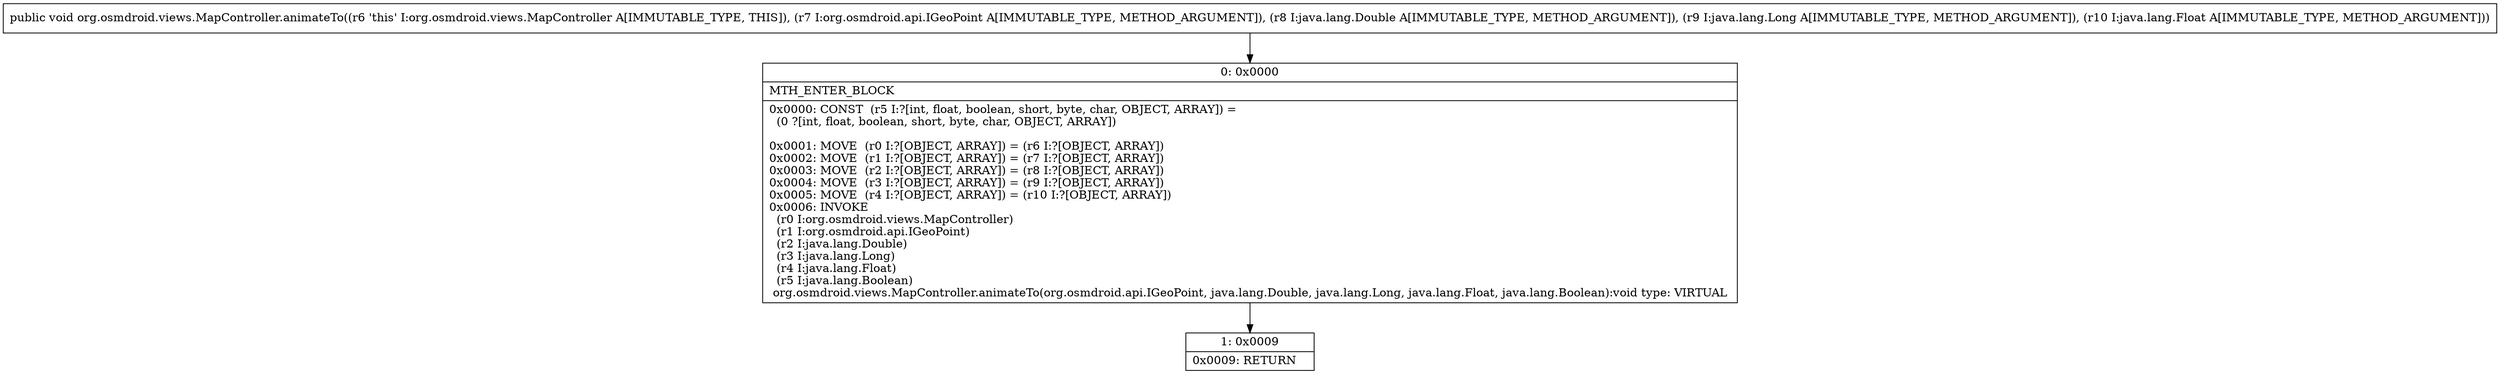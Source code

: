 digraph "CFG fororg.osmdroid.views.MapController.animateTo(Lorg\/osmdroid\/api\/IGeoPoint;Ljava\/lang\/Double;Ljava\/lang\/Long;Ljava\/lang\/Float;)V" {
Node_0 [shape=record,label="{0\:\ 0x0000|MTH_ENTER_BLOCK\l|0x0000: CONST  (r5 I:?[int, float, boolean, short, byte, char, OBJECT, ARRAY]) = \l  (0 ?[int, float, boolean, short, byte, char, OBJECT, ARRAY])\l \l0x0001: MOVE  (r0 I:?[OBJECT, ARRAY]) = (r6 I:?[OBJECT, ARRAY]) \l0x0002: MOVE  (r1 I:?[OBJECT, ARRAY]) = (r7 I:?[OBJECT, ARRAY]) \l0x0003: MOVE  (r2 I:?[OBJECT, ARRAY]) = (r8 I:?[OBJECT, ARRAY]) \l0x0004: MOVE  (r3 I:?[OBJECT, ARRAY]) = (r9 I:?[OBJECT, ARRAY]) \l0x0005: MOVE  (r4 I:?[OBJECT, ARRAY]) = (r10 I:?[OBJECT, ARRAY]) \l0x0006: INVOKE  \l  (r0 I:org.osmdroid.views.MapController)\l  (r1 I:org.osmdroid.api.IGeoPoint)\l  (r2 I:java.lang.Double)\l  (r3 I:java.lang.Long)\l  (r4 I:java.lang.Float)\l  (r5 I:java.lang.Boolean)\l org.osmdroid.views.MapController.animateTo(org.osmdroid.api.IGeoPoint, java.lang.Double, java.lang.Long, java.lang.Float, java.lang.Boolean):void type: VIRTUAL \l}"];
Node_1 [shape=record,label="{1\:\ 0x0009|0x0009: RETURN   \l}"];
MethodNode[shape=record,label="{public void org.osmdroid.views.MapController.animateTo((r6 'this' I:org.osmdroid.views.MapController A[IMMUTABLE_TYPE, THIS]), (r7 I:org.osmdroid.api.IGeoPoint A[IMMUTABLE_TYPE, METHOD_ARGUMENT]), (r8 I:java.lang.Double A[IMMUTABLE_TYPE, METHOD_ARGUMENT]), (r9 I:java.lang.Long A[IMMUTABLE_TYPE, METHOD_ARGUMENT]), (r10 I:java.lang.Float A[IMMUTABLE_TYPE, METHOD_ARGUMENT])) }"];
MethodNode -> Node_0;
Node_0 -> Node_1;
}

